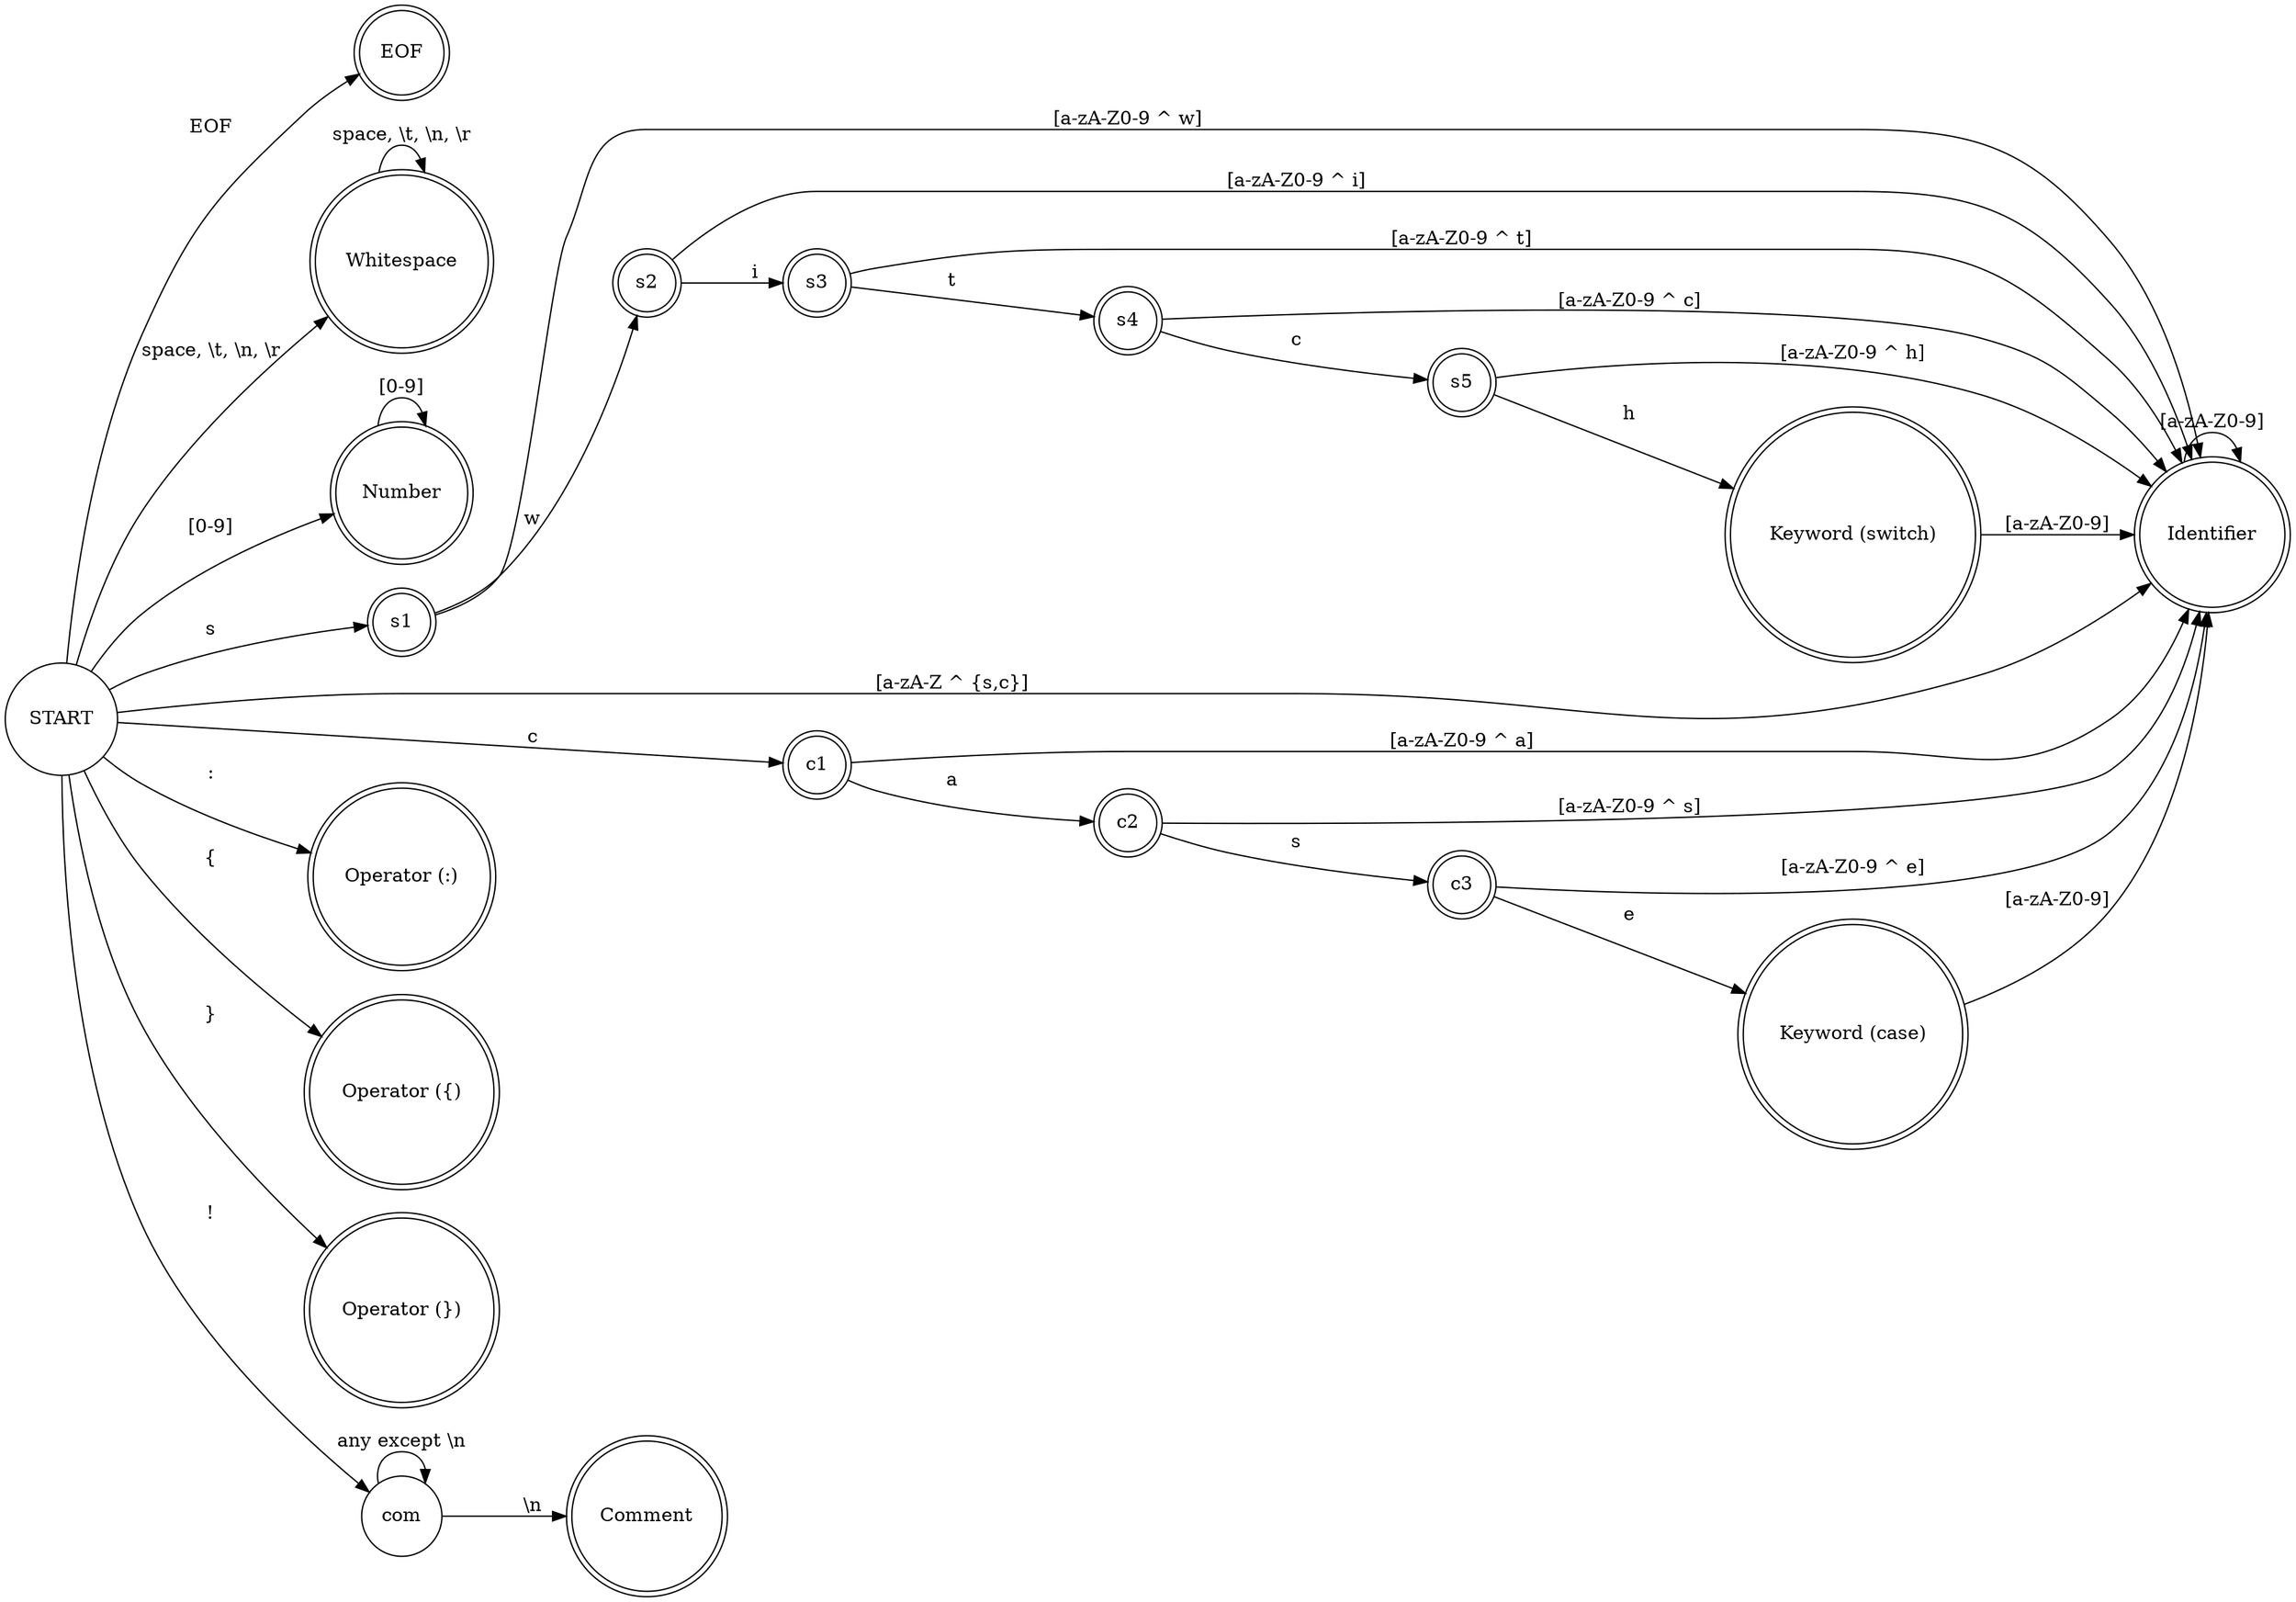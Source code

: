 digraph Lexer {
    rankdir=LR;
    node [shape = circle];

    // Начальное состояние
    start [label="START"];

    // Explicit EOF state
    eof [shape=doublecircle, label="EOF"];

    start -> eof [label="EOF"];

    // Whitespace
    start -> ws [label="space, \\t, \\n, \\r"];
    ws -> ws [label="space, \\t, \\n, \\r"];
    ws [shape=doublecircle, label="Whitespace"];

    // Number
    start -> num [label="[0-9]"];
    num -> num [label="[0-9]"];
    num [shape=doublecircle, label="Number"];

    // Keyword: switch (все состояния финальные для частичных ключевых слов)
    start -> kw_s [label="s"];
    kw_s [shape=doublecircle, label="s1"];
    kw_s -> id [label="[a-zA-Z0-9 ^ w]"];

    kw_s -> kw_sw [label="w"];
    kw_sw [shape=doublecircle, label="s2"];
    kw_sw -> id [label="[a-zA-Z0-9 ^ i]"];

    kw_sw -> kw_swi [label="i"];
    kw_swi [shape=doublecircle, label="s3"];
    kw_swi -> id [label="[a-zA-Z0-9 ^ t]"];

    kw_swi -> kw_swit [label="t"];
    kw_swit [shape=doublecircle, label="s4"];
    kw_swit -> id [label="[a-zA-Z0-9 ^ c]"];

    kw_swit -> kw_switc [label="c"];
    kw_switc [shape=doublecircle, label="s5"];
    kw_switc -> id [label="[a-zA-Z0-9 ^ h]"];

    kw_switc -> kw_switch [label="h"];
    kw_switch [shape=doublecircle, label="Keyword (switch)"];

    kw_switch -> id [label="[a-zA-Z0-9]"];

    // Keyword: case
    start -> kw_c [label="c"];
    kw_c [shape=doublecircle, label="c1"];
    kw_c -> id [label="[a-zA-Z0-9 ^ a]"];

    kw_c -> kw_ca [label="a"];
    kw_ca [shape=doublecircle, label="c2"];
    kw_ca -> id [label="[a-zA-Z0-9 ^ s]"];

    kw_ca -> kw_cas [label="s"];
    kw_cas [shape=doublecircle, label="c3"];
    kw_cas -> id [label="[a-zA-Z0-9 ^ e]"];

    kw_cas -> kw_case [label="e"];
    kw_case [shape=doublecircle, label="Keyword (case)"];

    kw_case -> id [label="[a-zA-Z0-9]"];

    // Identifier
    start -> id [label="[a-zA-Z ^ {s,c}]"];
    id -> id [label="[a-zA-Z0-9]"];
    id [shape=doublecircle, label="Identifier"];

    // Operators
    start -> op_colon [label=":"];
    op_colon [shape=doublecircle, label="Operator (:)"];

    start -> op_lbrace [label="{"];
    op_lbrace [shape=doublecircle, label="Operator ({)"];

    start -> op_rbrace [label="}"];
    op_rbrace [shape=doublecircle, label="Operator (})"];

    // Comments
    start -> com [label="!"];
    com -> com [label="any except \\n"];
    com -> end_com [label="\\n"];
    end_com [shape=doublecircle, label="Comment"];
}